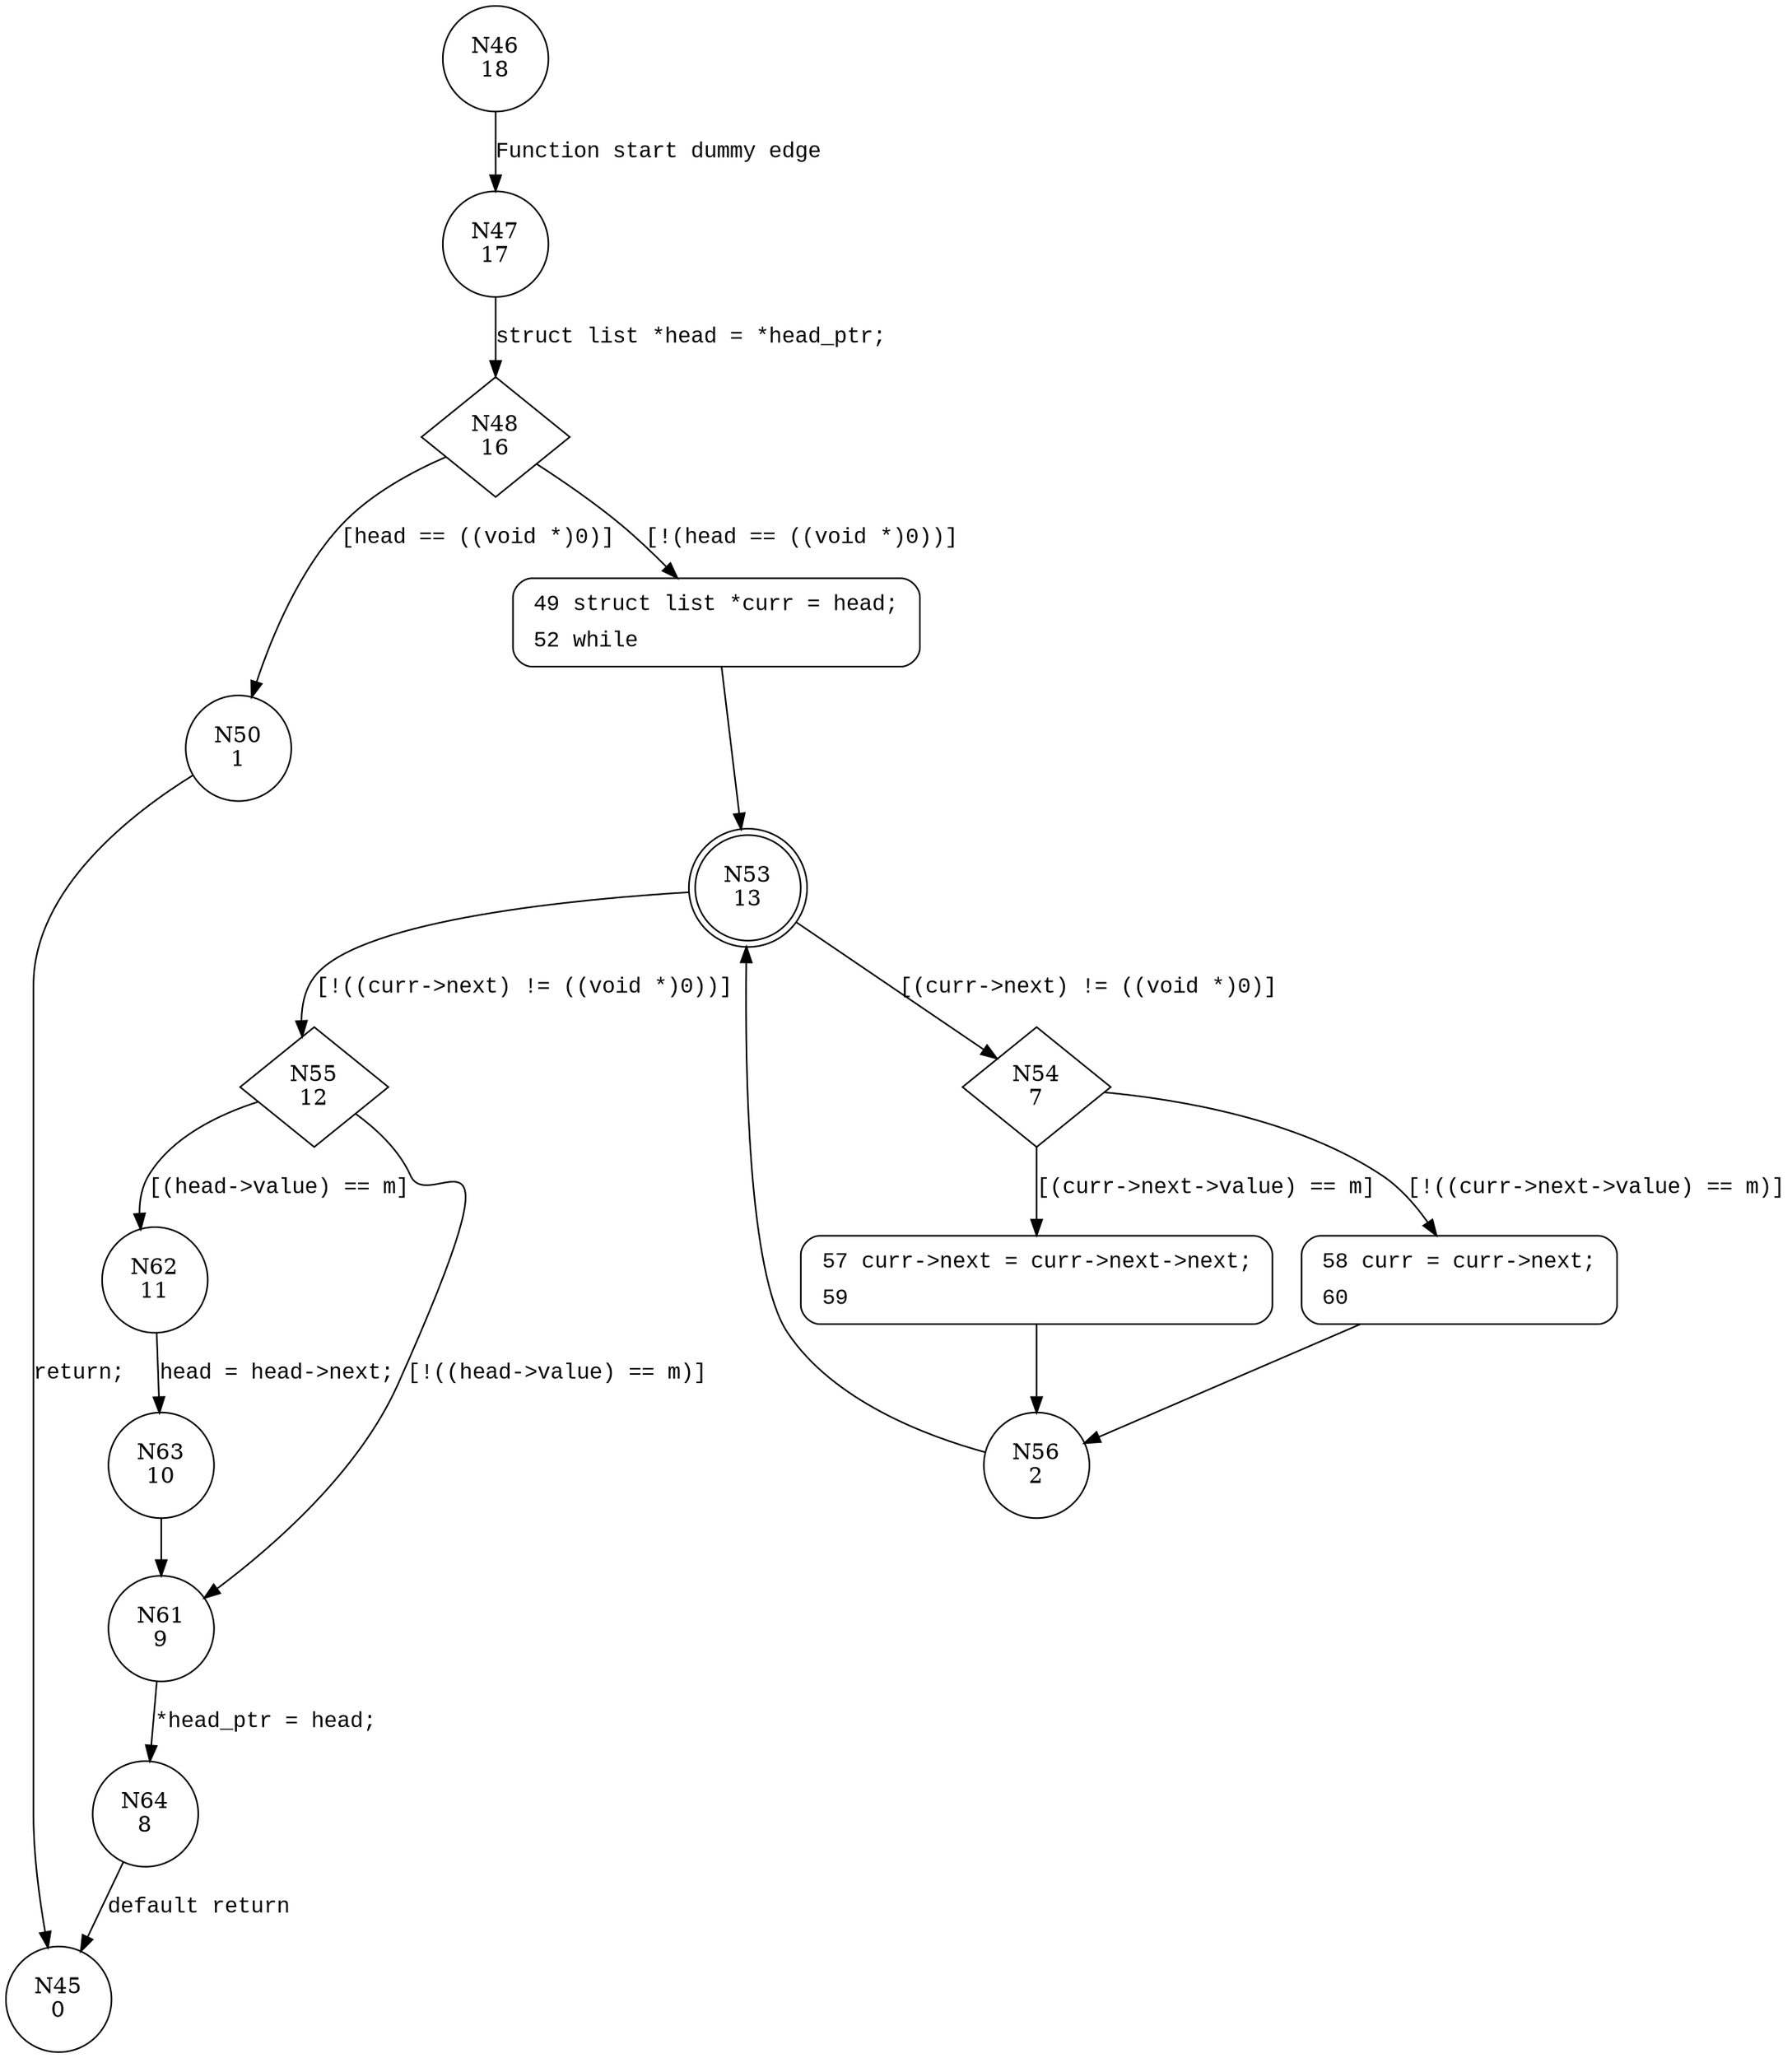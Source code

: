 digraph delete {
46 [shape="circle" label="N46\n18"]
47 [shape="circle" label="N47\n17"]
48 [shape="diamond" label="N48\n16"]
50 [shape="circle" label="N50\n1"]
49 [shape="circle" label="N49\n15"]
53 [shape="doublecircle" label="N53\n13"]
54 [shape="diamond" label="N54\n7"]
55 [shape="diamond" label="N55\n12"]
62 [shape="circle" label="N62\n11"]
61 [shape="circle" label="N61\n9"]
64 [shape="circle" label="N64\n8"]
63 [shape="circle" label="N63\n10"]
57 [shape="circle" label="N57\n4"]
58 [shape="circle" label="N58\n6"]
56 [shape="circle" label="N56\n2"]
45 [shape="circle" label="N45\n0"]
49 [style="filled,bold" penwidth="1" fillcolor="white" fontname="Courier New" shape="Mrecord" label=<<table border="0" cellborder="0" cellpadding="3" bgcolor="white"><tr><td align="right">49</td><td align="left">struct list *curr = head;</td></tr><tr><td align="right">52</td><td align="left">while</td></tr></table>>]
49 -> 53[label=""]
58 [style="filled,bold" penwidth="1" fillcolor="white" fontname="Courier New" shape="Mrecord" label=<<table border="0" cellborder="0" cellpadding="3" bgcolor="white"><tr><td align="right">58</td><td align="left">curr = curr-&gt;next;</td></tr><tr><td align="right">60</td><td align="left"></td></tr></table>>]
58 -> 56[label=""]
57 [style="filled,bold" penwidth="1" fillcolor="white" fontname="Courier New" shape="Mrecord" label=<<table border="0" cellborder="0" cellpadding="3" bgcolor="white"><tr><td align="right">57</td><td align="left">curr-&gt;next = curr-&gt;next-&gt;next;</td></tr><tr><td align="right">59</td><td align="left"></td></tr></table>>]
57 -> 56[label=""]
46 -> 47 [label="Function start dummy edge" fontname="Courier New"]
48 -> 50 [label="[head == ((void *)0)]" fontname="Courier New"]
48 -> 49 [label="[!(head == ((void *)0))]" fontname="Courier New"]
53 -> 54 [label="[(curr->next) != ((void *)0)]" fontname="Courier New"]
53 -> 55 [label="[!((curr->next) != ((void *)0))]" fontname="Courier New"]
55 -> 62 [label="[(head->value) == m]" fontname="Courier New"]
55 -> 61 [label="[!((head->value) == m)]" fontname="Courier New"]
61 -> 64 [label="*head_ptr = head;" fontname="Courier New"]
62 -> 63 [label="head = head->next;" fontname="Courier New"]
54 -> 57 [label="[(curr->next->value) == m]" fontname="Courier New"]
54 -> 58 [label="[!((curr->next->value) == m)]" fontname="Courier New"]
56 -> 53 [label="" fontname="Courier New"]
50 -> 45 [label="return;" fontname="Courier New"]
47 -> 48 [label="struct list *head = *head_ptr;" fontname="Courier New"]
64 -> 45 [label="default return" fontname="Courier New"]
63 -> 61 [label="" fontname="Courier New"]
}